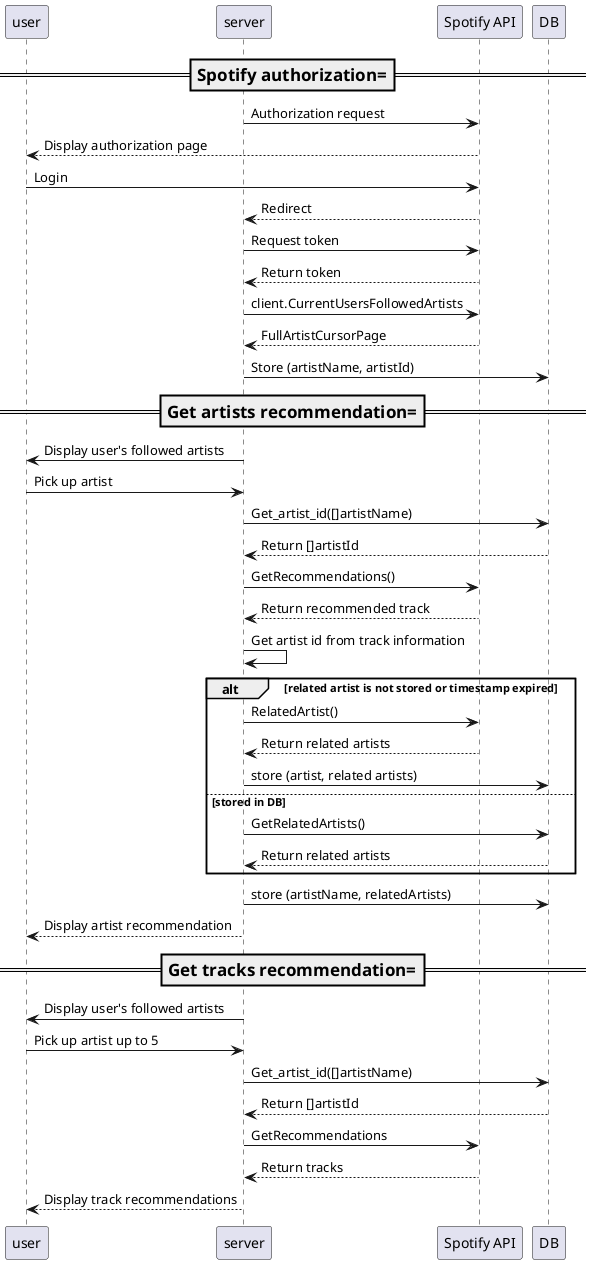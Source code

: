 @startuml 
participant user
participant "server" as server
participant "Spotify API" as spotify

===Spotify authorization===

server -> spotify: Authorization request
spotify --> user: Display authorization page
user -> spotify: Login
spotify --> server: Redirect
server -> spotify: Request token
spotify --> server: Return token
server -> spotify: client.CurrentUsersFollowedArtists
spotify --> server: FullArtistCursorPage
server -> DB: Store (artistName, artistId)

===Get artists recommendation===

server -> user: Display user's followed artists
user -> server: Pick up artist
server -> DB: Get_artist_id([]artistName)
DB --> server: Return []artistId

server -> spotify: GetRecommendations()
spotify --> server: Return recommended track
server -> server: Get artist id from track information
alt related artist is not stored or timestamp expired
  server -> spotify: RelatedArtist()
  spotify --> server: Return related artists
  server -> DB: store (artist, related artists)
else stored in DB
  server -> DB: GetRelatedArtists()
  DB --> server: Return related artists
end 

server -> DB: store (artistName, relatedArtists)
server --> user: Display artist recommendation

===Get tracks recommendation===

server -> user: Display user's followed artists
user -> server: Pick up artist up to 5
server -> DB: Get_artist_id([]artistName)
DB --> server: Return []artistId
server -> spotify: GetRecommendations
spotify --> server: Return tracks
server --> user: Display track recommendations

@enduml